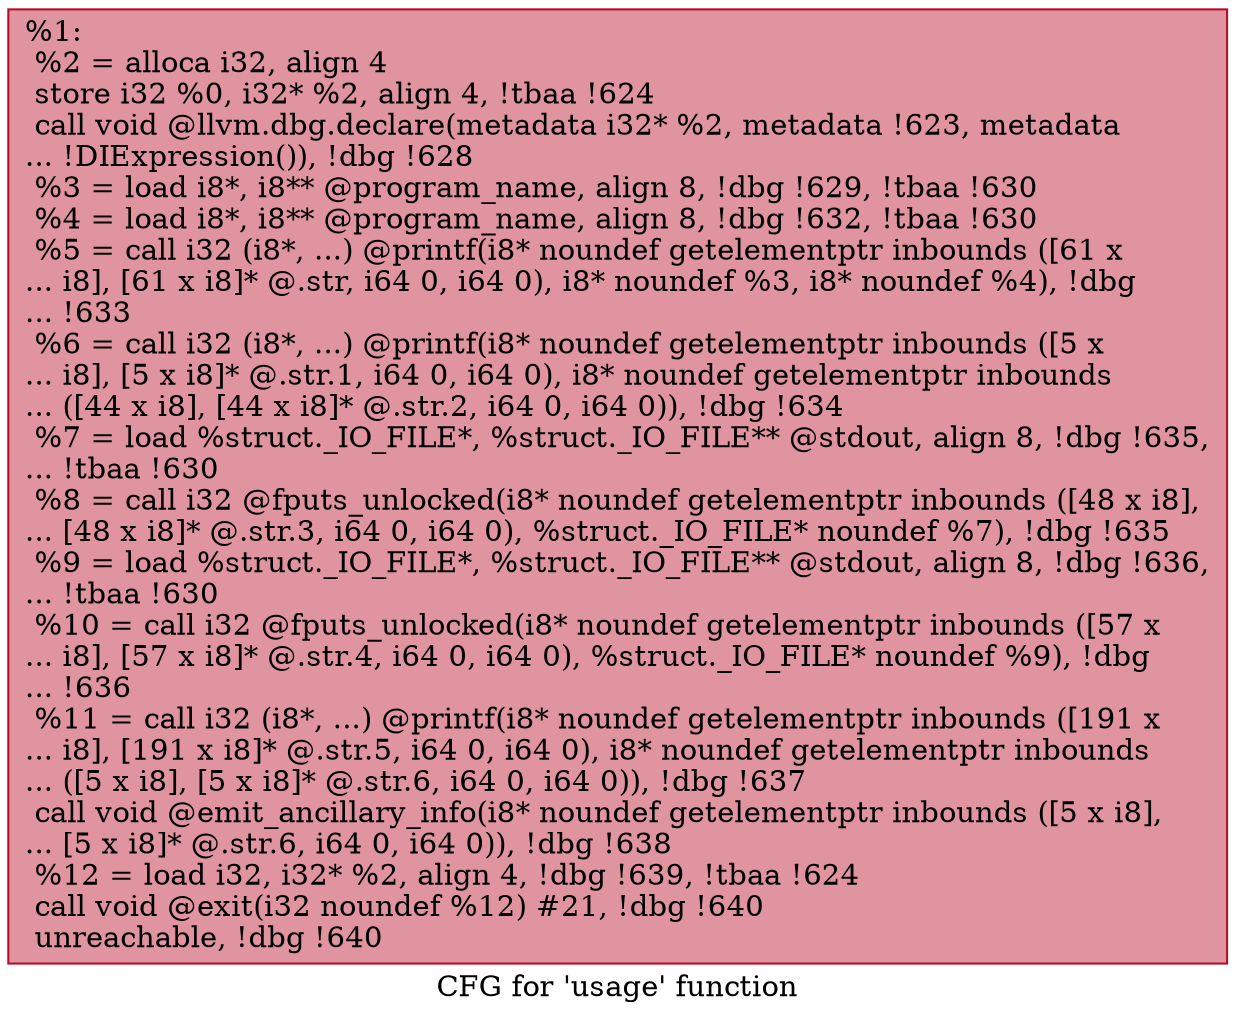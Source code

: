 digraph "CFG for 'usage' function" {
	label="CFG for 'usage' function";

	Node0x2400060 [shape=record,color="#b70d28ff", style=filled, fillcolor="#b70d2870",label="{%1:\l  %2 = alloca i32, align 4\l  store i32 %0, i32* %2, align 4, !tbaa !624\l  call void @llvm.dbg.declare(metadata i32* %2, metadata !623, metadata\l... !DIExpression()), !dbg !628\l  %3 = load i8*, i8** @program_name, align 8, !dbg !629, !tbaa !630\l  %4 = load i8*, i8** @program_name, align 8, !dbg !632, !tbaa !630\l  %5 = call i32 (i8*, ...) @printf(i8* noundef getelementptr inbounds ([61 x\l... i8], [61 x i8]* @.str, i64 0, i64 0), i8* noundef %3, i8* noundef %4), !dbg\l... !633\l  %6 = call i32 (i8*, ...) @printf(i8* noundef getelementptr inbounds ([5 x\l... i8], [5 x i8]* @.str.1, i64 0, i64 0), i8* noundef getelementptr inbounds\l... ([44 x i8], [44 x i8]* @.str.2, i64 0, i64 0)), !dbg !634\l  %7 = load %struct._IO_FILE*, %struct._IO_FILE** @stdout, align 8, !dbg !635,\l... !tbaa !630\l  %8 = call i32 @fputs_unlocked(i8* noundef getelementptr inbounds ([48 x i8],\l... [48 x i8]* @.str.3, i64 0, i64 0), %struct._IO_FILE* noundef %7), !dbg !635\l  %9 = load %struct._IO_FILE*, %struct._IO_FILE** @stdout, align 8, !dbg !636,\l... !tbaa !630\l  %10 = call i32 @fputs_unlocked(i8* noundef getelementptr inbounds ([57 x\l... i8], [57 x i8]* @.str.4, i64 0, i64 0), %struct._IO_FILE* noundef %9), !dbg\l... !636\l  %11 = call i32 (i8*, ...) @printf(i8* noundef getelementptr inbounds ([191 x\l... i8], [191 x i8]* @.str.5, i64 0, i64 0), i8* noundef getelementptr inbounds\l... ([5 x i8], [5 x i8]* @.str.6, i64 0, i64 0)), !dbg !637\l  call void @emit_ancillary_info(i8* noundef getelementptr inbounds ([5 x i8],\l... [5 x i8]* @.str.6, i64 0, i64 0)), !dbg !638\l  %12 = load i32, i32* %2, align 4, !dbg !639, !tbaa !624\l  call void @exit(i32 noundef %12) #21, !dbg !640\l  unreachable, !dbg !640\l}"];
}

